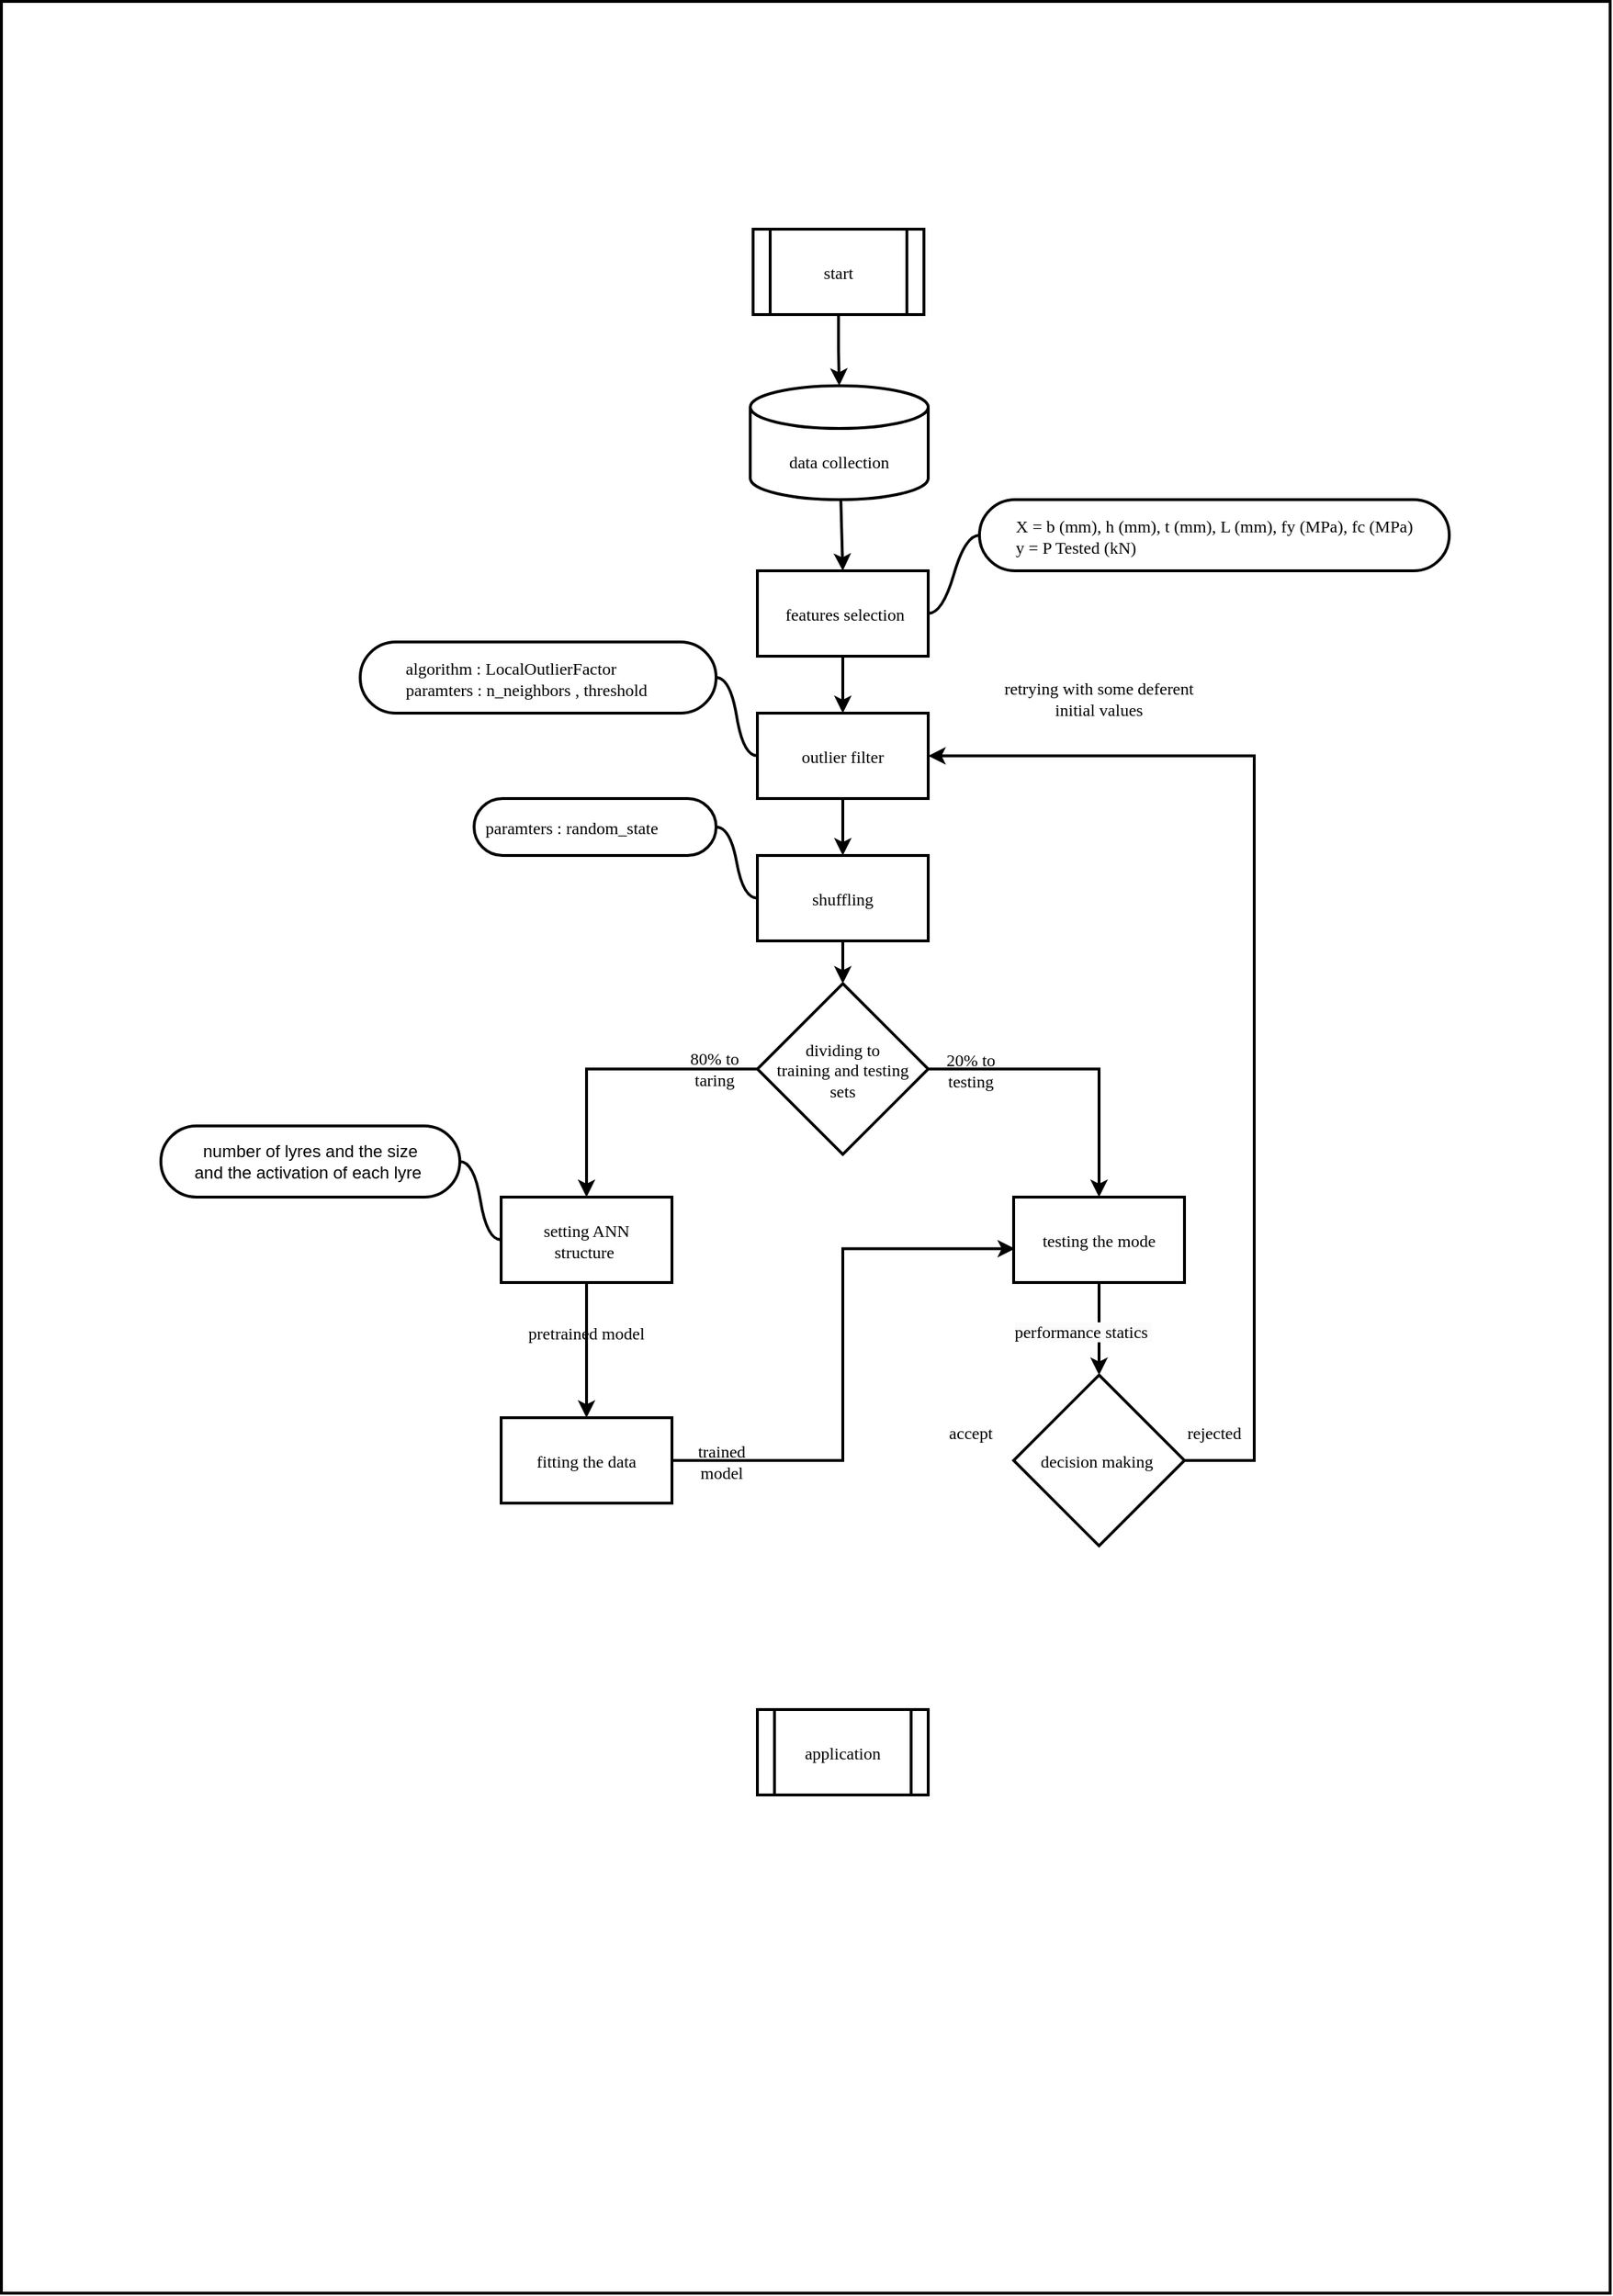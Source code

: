 <mxfile version="23.1.5" type="github">
  <diagram id="C5RBs43oDa-KdzZeNtuy" name="Page-1">
    <mxGraphModel dx="828" dy="491" grid="1" gridSize="10" guides="1" tooltips="1" connect="1" arrows="1" fold="1" page="1" pageScale="1" pageWidth="1169" pageHeight="1654" math="0" shadow="0">
      <root>
        <mxCell id="WIyWlLk6GJQsqaUBKTNV-0" />
        <mxCell id="WIyWlLk6GJQsqaUBKTNV-1" parent="WIyWlLk6GJQsqaUBKTNV-0" />
        <mxCell id="g3-n2oAxiO13UJBlfTeH-67" value="" style="rounded=0;whiteSpace=wrap;html=1;fillColor=none;strokeWidth=2;" vertex="1" parent="WIyWlLk6GJQsqaUBKTNV-1">
          <mxGeometry x="20" y="20" width="1130" height="1610" as="geometry" />
        </mxCell>
        <mxCell id="g3-n2oAxiO13UJBlfTeH-2" value="&amp;nbsp;features selection" style="rounded=0;whiteSpace=wrap;html=1;strokeWidth=2;fontFamily=Times New Roman;spacing=8;spacingTop=2;snapToPoint=0;fixDash=0;editable=1;movable=1;resizable=1;rotatable=1;deletable=1;locked=0;connectable=1;backgroundOutline=0;comic=0;shadow=0;" vertex="1" parent="WIyWlLk6GJQsqaUBKTNV-1">
          <mxGeometry x="551" y="420" width="120" height="60" as="geometry" />
        </mxCell>
        <mxCell id="g3-n2oAxiO13UJBlfTeH-3" value="data collection" style="shape=cylinder3;whiteSpace=wrap;html=1;boundedLbl=1;backgroundOutline=0;size=15;strokeWidth=2;fontFamily=Times New Roman;spacing=8;spacingTop=2;snapToPoint=0;fixDash=0;editable=1;movable=1;resizable=1;rotatable=1;deletable=1;locked=0;connectable=1;comic=0;shadow=0;" vertex="1" parent="WIyWlLk6GJQsqaUBKTNV-1">
          <mxGeometry x="546" y="290" width="125" height="80" as="geometry" />
        </mxCell>
        <mxCell id="g3-n2oAxiO13UJBlfTeH-4" value="outlier filter" style="rounded=0;whiteSpace=wrap;html=1;strokeWidth=2;fontFamily=Times New Roman;spacing=8;spacingTop=2;snapToPoint=0;fixDash=0;editable=1;movable=1;resizable=1;rotatable=1;deletable=1;locked=0;connectable=1;backgroundOutline=0;comic=0;shadow=0;" vertex="1" parent="WIyWlLk6GJQsqaUBKTNV-1">
          <mxGeometry x="551" y="520" width="120" height="60" as="geometry" />
        </mxCell>
        <mxCell id="g3-n2oAxiO13UJBlfTeH-14" value="" style="edgeStyle=orthogonalEdgeStyle;rounded=0;orthogonalLoop=1;jettySize=auto;html=1;strokeWidth=2;fontFamily=Times New Roman;spacing=8;spacingTop=2;snapToPoint=0;fixDash=0;editable=1;movable=1;resizable=1;rotatable=1;deletable=1;locked=0;connectable=1;backgroundOutline=0;comic=0;shadow=0;" edge="1" parent="WIyWlLk6GJQsqaUBKTNV-1" source="g3-n2oAxiO13UJBlfTeH-5" target="g3-n2oAxiO13UJBlfTeH-10">
          <mxGeometry relative="1" as="geometry" />
        </mxCell>
        <mxCell id="g3-n2oAxiO13UJBlfTeH-5" value="shuffling" style="rounded=0;whiteSpace=wrap;html=1;strokeWidth=2;fontFamily=Times New Roman;spacing=8;spacingTop=2;snapToPoint=0;fixDash=0;editable=1;movable=1;resizable=1;rotatable=1;deletable=1;locked=0;connectable=1;backgroundOutline=0;comic=0;shadow=0;" vertex="1" parent="WIyWlLk6GJQsqaUBKTNV-1">
          <mxGeometry x="551" y="620" width="120" height="60" as="geometry" />
        </mxCell>
        <mxCell id="g3-n2oAxiO13UJBlfTeH-6" value="" style="endArrow=classic;html=1;rounded=0;entryX=0.5;entryY=0;entryDx=0;entryDy=0;strokeWidth=2;fontFamily=Times New Roman;spacing=8;spacingTop=2;snapToPoint=0;fixDash=0;editable=1;movable=1;resizable=1;rotatable=1;deletable=1;locked=0;connectable=1;backgroundOutline=0;comic=0;shadow=0;" edge="1" parent="WIyWlLk6GJQsqaUBKTNV-1" source="g3-n2oAxiO13UJBlfTeH-3" target="g3-n2oAxiO13UJBlfTeH-2">
          <mxGeometry width="50" height="50" relative="1" as="geometry">
            <mxPoint x="491" y="600" as="sourcePoint" />
            <mxPoint x="541" y="550" as="targetPoint" />
          </mxGeometry>
        </mxCell>
        <mxCell id="g3-n2oAxiO13UJBlfTeH-7" value="" style="endArrow=classic;html=1;rounded=0;entryX=0.5;entryY=0;entryDx=0;entryDy=0;strokeWidth=2;fontFamily=Times New Roman;spacing=8;spacingTop=2;snapToPoint=0;fixDash=0;editable=1;movable=1;resizable=1;rotatable=1;deletable=1;locked=0;connectable=1;backgroundOutline=0;comic=0;shadow=0;" edge="1" parent="WIyWlLk6GJQsqaUBKTNV-1" source="g3-n2oAxiO13UJBlfTeH-2" target="g3-n2oAxiO13UJBlfTeH-4">
          <mxGeometry width="50" height="50" relative="1" as="geometry">
            <mxPoint x="351" y="550" as="sourcePoint" />
            <mxPoint x="401" y="500" as="targetPoint" />
          </mxGeometry>
        </mxCell>
        <mxCell id="g3-n2oAxiO13UJBlfTeH-8" value="" style="endArrow=classic;html=1;rounded=0;entryX=0.5;entryY=0;entryDx=0;entryDy=0;exitX=0.5;exitY=1;exitDx=0;exitDy=0;strokeWidth=2;fontFamily=Times New Roman;spacing=8;spacingTop=2;snapToPoint=0;fixDash=0;editable=1;movable=1;resizable=1;rotatable=1;deletable=1;locked=0;connectable=1;backgroundOutline=0;comic=0;shadow=0;" edge="1" parent="WIyWlLk6GJQsqaUBKTNV-1" source="g3-n2oAxiO13UJBlfTeH-4" target="g3-n2oAxiO13UJBlfTeH-5">
          <mxGeometry width="50" height="50" relative="1" as="geometry">
            <mxPoint x="620" y="572" as="sourcePoint" />
            <mxPoint x="620" y="612" as="targetPoint" />
          </mxGeometry>
        </mxCell>
        <mxCell id="g3-n2oAxiO13UJBlfTeH-21" style="edgeStyle=orthogonalEdgeStyle;rounded=0;orthogonalLoop=1;jettySize=auto;html=1;entryX=0.5;entryY=0;entryDx=0;entryDy=0;strokeWidth=2;fontFamily=Times New Roman;spacing=8;spacingTop=2;snapToPoint=0;fixDash=0;editable=1;movable=1;resizable=1;rotatable=1;deletable=1;locked=0;connectable=1;backgroundOutline=0;comic=0;shadow=0;" edge="1" parent="WIyWlLk6GJQsqaUBKTNV-1" source="g3-n2oAxiO13UJBlfTeH-10" target="g3-n2oAxiO13UJBlfTeH-15">
          <mxGeometry relative="1" as="geometry" />
        </mxCell>
        <mxCell id="g3-n2oAxiO13UJBlfTeH-30" style="edgeStyle=orthogonalEdgeStyle;rounded=0;orthogonalLoop=1;jettySize=auto;html=1;entryX=0.5;entryY=0;entryDx=0;entryDy=0;strokeWidth=2;fontFamily=Times New Roman;spacing=8;spacingTop=2;snapToPoint=0;fixDash=0;editable=1;movable=1;resizable=1;rotatable=1;deletable=1;locked=0;connectable=1;backgroundOutline=0;comic=0;shadow=0;" edge="1" parent="WIyWlLk6GJQsqaUBKTNV-1" source="g3-n2oAxiO13UJBlfTeH-10" target="g3-n2oAxiO13UJBlfTeH-17">
          <mxGeometry relative="1" as="geometry" />
        </mxCell>
        <mxCell id="g3-n2oAxiO13UJBlfTeH-10" value="dividing to &lt;br&gt;training and testing sets" style="rhombus;whiteSpace=wrap;html=1;strokeWidth=2;fontFamily=Times New Roman;spacing=8;spacingTop=2;snapToPoint=0;fixDash=0;editable=1;movable=1;resizable=1;rotatable=1;deletable=1;locked=0;connectable=1;backgroundOutline=0;comic=0;shadow=0;" vertex="1" parent="WIyWlLk6GJQsqaUBKTNV-1">
          <mxGeometry x="551" y="710" width="120" height="120" as="geometry" />
        </mxCell>
        <mxCell id="g3-n2oAxiO13UJBlfTeH-11" value="20% to testing" style="text;html=1;align=center;verticalAlign=middle;whiteSpace=wrap;rounded=0;strokeWidth=2;fontFamily=Times New Roman;spacing=8;spacingTop=2;snapToPoint=0;fixDash=0;editable=1;movable=1;resizable=1;rotatable=1;deletable=1;locked=0;connectable=1;backgroundOutline=0;comic=0;shadow=0;" vertex="1" parent="WIyWlLk6GJQsqaUBKTNV-1">
          <mxGeometry x="671" y="755" width="60" height="30" as="geometry" />
        </mxCell>
        <mxCell id="g3-n2oAxiO13UJBlfTeH-12" value="80% to taring" style="text;html=1;align=center;verticalAlign=middle;whiteSpace=wrap;rounded=0;strokeWidth=2;fontFamily=Times New Roman;spacing=8;spacingTop=2;snapToPoint=0;fixDash=0;editable=1;movable=1;resizable=1;rotatable=1;deletable=1;locked=0;connectable=1;backgroundOutline=0;comic=0;shadow=0;" vertex="1" parent="WIyWlLk6GJQsqaUBKTNV-1">
          <mxGeometry x="491" y="754" width="60" height="30" as="geometry" />
        </mxCell>
        <mxCell id="g3-n2oAxiO13UJBlfTeH-22" style="edgeStyle=orthogonalEdgeStyle;rounded=0;orthogonalLoop=1;jettySize=auto;html=1;entryX=0.5;entryY=0;entryDx=0;entryDy=0;strokeWidth=2;fontFamily=Times New Roman;spacing=8;spacingTop=2;snapToPoint=0;fixDash=0;editable=1;movable=1;resizable=1;rotatable=1;deletable=1;locked=0;connectable=1;backgroundOutline=0;comic=0;shadow=0;" edge="1" parent="WIyWlLk6GJQsqaUBKTNV-1" source="g3-n2oAxiO13UJBlfTeH-15" target="g3-n2oAxiO13UJBlfTeH-16">
          <mxGeometry relative="1" as="geometry" />
        </mxCell>
        <mxCell id="g3-n2oAxiO13UJBlfTeH-15" value="setting ANN structure&amp;nbsp;" style="rounded=0;whiteSpace=wrap;html=1;strokeWidth=2;fontFamily=Times New Roman;spacing=8;spacingTop=2;snapToPoint=0;fixDash=0;editable=1;movable=1;resizable=1;rotatable=1;deletable=1;locked=0;connectable=1;backgroundOutline=0;comic=0;shadow=0;" vertex="1" parent="WIyWlLk6GJQsqaUBKTNV-1">
          <mxGeometry x="371" y="860" width="120" height="60" as="geometry" />
        </mxCell>
        <mxCell id="g3-n2oAxiO13UJBlfTeH-16" value="fitting the data" style="rounded=0;whiteSpace=wrap;html=1;strokeWidth=2;fontFamily=Times New Roman;spacing=8;spacingTop=2;snapToPoint=0;fixDash=0;editable=1;movable=1;resizable=1;rotatable=1;deletable=1;locked=0;connectable=1;backgroundOutline=0;comic=0;shadow=0;" vertex="1" parent="WIyWlLk6GJQsqaUBKTNV-1">
          <mxGeometry x="371" y="1015" width="120" height="60" as="geometry" />
        </mxCell>
        <mxCell id="g3-n2oAxiO13UJBlfTeH-31" style="edgeStyle=orthogonalEdgeStyle;rounded=0;orthogonalLoop=1;jettySize=auto;html=1;strokeWidth=2;fontFamily=Times New Roman;spacing=8;spacingTop=2;snapToPoint=0;fixDash=0;editable=1;movable=1;resizable=1;rotatable=1;deletable=1;locked=0;connectable=1;backgroundOutline=0;comic=0;shadow=0;" edge="1" parent="WIyWlLk6GJQsqaUBKTNV-1" source="g3-n2oAxiO13UJBlfTeH-17" target="g3-n2oAxiO13UJBlfTeH-20">
          <mxGeometry relative="1" as="geometry" />
        </mxCell>
        <mxCell id="g3-n2oAxiO13UJBlfTeH-17" value="testing the mode" style="rounded=0;whiteSpace=wrap;html=1;strokeWidth=2;fontFamily=Times New Roman;spacing=8;spacingTop=2;snapToPoint=0;fixDash=0;editable=1;movable=1;resizable=1;rotatable=1;deletable=1;locked=0;connectable=1;backgroundOutline=0;comic=0;shadow=0;" vertex="1" parent="WIyWlLk6GJQsqaUBKTNV-1">
          <mxGeometry x="731" y="860" width="120" height="60" as="geometry" />
        </mxCell>
        <mxCell id="g3-n2oAxiO13UJBlfTeH-71" style="edgeStyle=orthogonalEdgeStyle;rounded=0;orthogonalLoop=1;jettySize=auto;html=1;entryX=1;entryY=0.5;entryDx=0;entryDy=0;strokeWidth=2;" edge="1" parent="WIyWlLk6GJQsqaUBKTNV-1" source="g3-n2oAxiO13UJBlfTeH-20" target="g3-n2oAxiO13UJBlfTeH-4">
          <mxGeometry relative="1" as="geometry">
            <Array as="points">
              <mxPoint x="900" y="1045" />
              <mxPoint x="900" y="550" />
            </Array>
          </mxGeometry>
        </mxCell>
        <mxCell id="g3-n2oAxiO13UJBlfTeH-20" value="decision making&amp;nbsp;" style="rhombus;whiteSpace=wrap;html=1;strokeWidth=2;fontFamily=Times New Roman;spacing=8;spacingTop=2;snapToPoint=0;fixDash=0;editable=1;movable=1;resizable=1;rotatable=1;deletable=1;locked=0;connectable=1;backgroundOutline=0;comic=0;shadow=0;" vertex="1" parent="WIyWlLk6GJQsqaUBKTNV-1">
          <mxGeometry x="731" y="985" width="120" height="120" as="geometry" />
        </mxCell>
        <mxCell id="g3-n2oAxiO13UJBlfTeH-25" value="trained&lt;br&gt;model" style="text;html=1;align=center;verticalAlign=middle;whiteSpace=wrap;rounded=0;strokeWidth=2;fontFamily=Times New Roman;spacing=8;spacingTop=2;snapToPoint=0;fixDash=0;editable=1;movable=1;resizable=1;rotatable=1;deletable=1;locked=0;connectable=1;backgroundOutline=0;comic=0;shadow=0;" vertex="1" parent="WIyWlLk6GJQsqaUBKTNV-1">
          <mxGeometry x="491" y="1030" width="70" height="30" as="geometry" />
        </mxCell>
        <mxCell id="g3-n2oAxiO13UJBlfTeH-34" value="pretrained model" style="text;html=1;align=center;verticalAlign=middle;whiteSpace=wrap;rounded=0;strokeWidth=2;fontFamily=Times New Roman;spacing=8;spacingTop=2;snapToPoint=0;fixDash=0;editable=1;movable=1;resizable=1;rotatable=1;deletable=1;locked=0;connectable=1;backgroundOutline=0;comic=0;shadow=0;" vertex="1" parent="WIyWlLk6GJQsqaUBKTNV-1">
          <mxGeometry x="381" y="940" width="100" height="30" as="geometry" />
        </mxCell>
        <mxCell id="g3-n2oAxiO13UJBlfTeH-35" value="start" style="shape=process;whiteSpace=wrap;html=1;backgroundOutline=0;strokeWidth=2;fontFamily=Times New Roman;spacing=8;spacingTop=2;snapToPoint=0;fixDash=0;editable=1;movable=1;resizable=1;rotatable=1;deletable=1;locked=0;connectable=1;comic=0;shadow=0;" vertex="1" parent="WIyWlLk6GJQsqaUBKTNV-1">
          <mxGeometry x="548" y="180" width="120" height="60" as="geometry" />
        </mxCell>
        <mxCell id="g3-n2oAxiO13UJBlfTeH-36" style="edgeStyle=orthogonalEdgeStyle;rounded=0;orthogonalLoop=1;jettySize=auto;html=1;entryX=0.5;entryY=0;entryDx=0;entryDy=0;entryPerimeter=0;strokeWidth=2;fontFamily=Times New Roman;spacing=8;spacingTop=2;snapToPoint=0;fixDash=0;editable=1;movable=1;resizable=1;rotatable=1;deletable=1;locked=0;connectable=1;backgroundOutline=0;comic=0;shadow=0;" edge="1" parent="WIyWlLk6GJQsqaUBKTNV-1" source="g3-n2oAxiO13UJBlfTeH-35" target="g3-n2oAxiO13UJBlfTeH-3">
          <mxGeometry relative="1" as="geometry" />
        </mxCell>
        <mxCell id="g3-n2oAxiO13UJBlfTeH-38" value="rejected" style="text;html=1;align=center;verticalAlign=middle;whiteSpace=wrap;rounded=0;strokeWidth=2;fontFamily=Times New Roman;spacing=8;spacingTop=2;snapToPoint=0;fixDash=0;editable=1;movable=1;resizable=1;rotatable=1;deletable=1;locked=0;connectable=1;backgroundOutline=0;comic=0;shadow=0;" vertex="1" parent="WIyWlLk6GJQsqaUBKTNV-1">
          <mxGeometry x="842" y="1010" width="60" height="30" as="geometry" />
        </mxCell>
        <mxCell id="g3-n2oAxiO13UJBlfTeH-43" value="retrying with some deferent initial values" style="text;html=1;align=center;verticalAlign=middle;whiteSpace=wrap;rounded=0;strokeWidth=2;fontFamily=Times New Roman;spacing=8;spacingTop=2;snapToPoint=0;fixDash=0;editable=1;movable=1;resizable=1;rotatable=1;deletable=1;locked=0;connectable=1;backgroundOutline=0;comic=0;shadow=0;" vertex="1" parent="WIyWlLk6GJQsqaUBKTNV-1">
          <mxGeometry x="716" y="494" width="150" height="30" as="geometry" />
        </mxCell>
        <mxCell id="g3-n2oAxiO13UJBlfTeH-48" value="application" style="shape=process;whiteSpace=wrap;html=1;backgroundOutline=0;strokeWidth=2;fontFamily=Times New Roman;spacing=8;spacingTop=2;snapToPoint=0;fixDash=0;editable=1;movable=1;resizable=1;rotatable=1;deletable=1;locked=0;connectable=1;comic=0;shadow=0;" vertex="1" parent="WIyWlLk6GJQsqaUBKTNV-1">
          <mxGeometry x="551" y="1220" width="120" height="60" as="geometry" />
        </mxCell>
        <mxCell id="g3-n2oAxiO13UJBlfTeH-50" value="accept" style="text;html=1;align=center;verticalAlign=middle;whiteSpace=wrap;rounded=0;strokeWidth=2;fontFamily=Times New Roman;spacing=8;spacingTop=2;snapToPoint=0;fixDash=0;editable=1;movable=1;resizable=1;rotatable=1;deletable=1;locked=0;connectable=1;backgroundOutline=0;comic=0;shadow=0;" vertex="1" parent="WIyWlLk6GJQsqaUBKTNV-1">
          <mxGeometry x="671" y="1010" width="60" height="30" as="geometry" />
        </mxCell>
        <mxCell id="g3-n2oAxiO13UJBlfTeH-51" value="X = b (mm), h (mm), t (mm), L (mm), fy (MPa), fc (MPa)&lt;br&gt;&lt;div style=&quot;text-align: left;&quot;&gt;&lt;span style=&quot;background-color: initial;&quot;&gt;y = P Tested (kN)&lt;/span&gt;&lt;/div&gt;" style="whiteSpace=wrap;html=1;rounded=1;arcSize=50;align=center;verticalAlign=middle;strokeWidth=2;autosize=1;spacing=8;treeFolding=1;treeMoving=1;newEdgeStyle={&quot;edgeStyle&quot;:&quot;entityRelationEdgeStyle&quot;,&quot;startArrow&quot;:&quot;none&quot;,&quot;endArrow&quot;:&quot;none&quot;,&quot;segment&quot;:10,&quot;curved&quot;:1,&quot;sourcePerimeterSpacing&quot;:0,&quot;targetPerimeterSpacing&quot;:0};fontFamily=Times New Roman;spacingTop=2;snapToPoint=0;fixDash=0;editable=1;movable=1;resizable=1;rotatable=1;deletable=1;locked=0;connectable=1;backgroundOutline=0;comic=0;shadow=0;" vertex="1" parent="WIyWlLk6GJQsqaUBKTNV-1">
          <mxGeometry x="707" y="370" width="330" height="50" as="geometry" />
        </mxCell>
        <mxCell id="g3-n2oAxiO13UJBlfTeH-52" value="" style="edgeStyle=entityRelationEdgeStyle;startArrow=none;endArrow=none;segment=10;curved=1;sourcePerimeterSpacing=0;targetPerimeterSpacing=0;rounded=0;strokeWidth=2;html=1;fontFamily=Times New Roman;spacing=8;spacingTop=2;snapToPoint=0;fixDash=0;editable=1;movable=1;resizable=1;rotatable=1;deletable=1;locked=0;connectable=1;backgroundOutline=0;comic=0;shadow=0;" edge="1" target="g3-n2oAxiO13UJBlfTeH-51" parent="WIyWlLk6GJQsqaUBKTNV-1" source="g3-n2oAxiO13UJBlfTeH-2">
          <mxGeometry relative="1" as="geometry">
            <mxPoint x="716" y="412" as="sourcePoint" />
          </mxGeometry>
        </mxCell>
        <mxCell id="g3-n2oAxiO13UJBlfTeH-53" value="&lt;span style=&quot;white-space: pre;&quot;&gt;&#x9;&lt;/span&gt;algorithm :&amp;nbsp;LocalOutlierFactor&lt;br&gt;&lt;span style=&quot;white-space: pre;&quot;&gt;&#x9;&lt;/span&gt;paramters :&amp;nbsp;n_neighbors ,&amp;nbsp;threshold" style="whiteSpace=wrap;html=1;rounded=1;arcSize=50;align=left;verticalAlign=middle;strokeWidth=2;autosize=1;spacing=8;treeFolding=1;treeMoving=1;newEdgeStyle={&quot;edgeStyle&quot;:&quot;entityRelationEdgeStyle&quot;,&quot;startArrow&quot;:&quot;none&quot;,&quot;endArrow&quot;:&quot;none&quot;,&quot;segment&quot;:10,&quot;curved&quot;:1,&quot;sourcePerimeterSpacing&quot;:0,&quot;targetPerimeterSpacing&quot;:0};fontFamily=Times New Roman;spacingTop=2;snapToPoint=0;fixDash=0;editable=1;movable=1;resizable=1;rotatable=1;deletable=1;locked=0;connectable=1;backgroundOutline=0;comic=0;shadow=0;" vertex="1" parent="WIyWlLk6GJQsqaUBKTNV-1">
          <mxGeometry x="272" y="470" width="250" height="50" as="geometry" />
        </mxCell>
        <mxCell id="g3-n2oAxiO13UJBlfTeH-54" value="" style="edgeStyle=entityRelationEdgeStyle;startArrow=none;endArrow=none;segment=10;curved=1;sourcePerimeterSpacing=0;targetPerimeterSpacing=0;rounded=0;exitX=0;exitY=0.5;exitDx=0;exitDy=0;strokeWidth=2;html=1;fontFamily=Times New Roman;spacing=8;spacingTop=2;snapToPoint=0;fixDash=0;editable=1;movable=1;resizable=1;rotatable=1;deletable=1;locked=0;connectable=1;backgroundOutline=0;comic=0;shadow=0;" edge="1" target="g3-n2oAxiO13UJBlfTeH-53" parent="WIyWlLk6GJQsqaUBKTNV-1" source="g3-n2oAxiO13UJBlfTeH-4">
          <mxGeometry relative="1" as="geometry">
            <mxPoint x="302" y="590" as="sourcePoint" />
          </mxGeometry>
        </mxCell>
        <mxCell id="g3-n2oAxiO13UJBlfTeH-56" style="edgeStyle=entityRelationEdgeStyle;rounded=0;orthogonalLoop=1;jettySize=auto;html=1;startArrow=none;endArrow=none;segment=10;curved=1;sourcePerimeterSpacing=0;targetPerimeterSpacing=0;entryX=0;entryY=0.5;entryDx=0;entryDy=0;strokeWidth=2;fontFamily=Times New Roman;spacing=8;spacingTop=2;snapToPoint=0;fixDash=0;editable=1;movable=1;resizable=1;rotatable=1;deletable=1;locked=0;connectable=1;backgroundOutline=0;comic=0;shadow=0;" edge="1" parent="WIyWlLk6GJQsqaUBKTNV-1" source="g3-n2oAxiO13UJBlfTeH-55" target="g3-n2oAxiO13UJBlfTeH-5">
          <mxGeometry relative="1" as="geometry" />
        </mxCell>
        <mxCell id="g3-n2oAxiO13UJBlfTeH-55" value="paramters :&amp;nbsp;random_state" style="whiteSpace=wrap;html=1;rounded=1;arcSize=50;align=left;verticalAlign=middle;strokeWidth=2;autosize=1;spacing=8;treeFolding=1;treeMoving=1;newEdgeStyle={&quot;edgeStyle&quot;:&quot;entityRelationEdgeStyle&quot;,&quot;startArrow&quot;:&quot;none&quot;,&quot;endArrow&quot;:&quot;none&quot;,&quot;segment&quot;:10,&quot;curved&quot;:1,&quot;sourcePerimeterSpacing&quot;:0,&quot;targetPerimeterSpacing&quot;:0};fontFamily=Times New Roman;spacingTop=2;snapToPoint=0;fixDash=0;editable=1;movable=1;resizable=1;rotatable=1;deletable=1;locked=0;connectable=1;backgroundOutline=0;comic=0;shadow=0;" vertex="1" parent="WIyWlLk6GJQsqaUBKTNV-1">
          <mxGeometry x="352" y="580" width="170" height="40" as="geometry" />
        </mxCell>
        <mxCell id="g3-n2oAxiO13UJBlfTeH-63" style="edgeStyle=entityRelationEdgeStyle;rounded=0;orthogonalLoop=1;jettySize=auto;html=1;startArrow=none;endArrow=none;segment=10;curved=1;sourcePerimeterSpacing=0;targetPerimeterSpacing=0;entryX=0;entryY=0.5;entryDx=0;entryDy=0;strokeWidth=2;snapToPoint=0;fixDash=0;editable=1;movable=1;resizable=1;rotatable=1;deletable=1;locked=0;connectable=1;backgroundOutline=0;comic=0;shadow=0;" edge="1" parent="WIyWlLk6GJQsqaUBKTNV-1" source="g3-n2oAxiO13UJBlfTeH-59" target="g3-n2oAxiO13UJBlfTeH-15">
          <mxGeometry relative="1" as="geometry" />
        </mxCell>
        <mxCell id="g3-n2oAxiO13UJBlfTeH-59" value="number of lyres and the size &lt;br&gt;and the activation of each lyre&amp;nbsp;" style="whiteSpace=wrap;html=1;rounded=1;arcSize=50;align=center;verticalAlign=middle;strokeWidth=2;autosize=1;spacing=4;treeFolding=1;treeMoving=1;newEdgeStyle={&quot;edgeStyle&quot;:&quot;entityRelationEdgeStyle&quot;,&quot;startArrow&quot;:&quot;none&quot;,&quot;endArrow&quot;:&quot;none&quot;,&quot;segment&quot;:10,&quot;curved&quot;:1,&quot;sourcePerimeterSpacing&quot;:0,&quot;targetPerimeterSpacing&quot;:0};snapToPoint=0;fixDash=0;editable=1;movable=1;resizable=1;rotatable=1;deletable=1;locked=0;connectable=1;backgroundOutline=0;comic=0;shadow=0;" vertex="1" parent="WIyWlLk6GJQsqaUBKTNV-1">
          <mxGeometry x="132" y="810" width="210" height="50" as="geometry" />
        </mxCell>
        <mxCell id="g3-n2oAxiO13UJBlfTeH-69" style="edgeStyle=orthogonalEdgeStyle;rounded=0;orthogonalLoop=1;jettySize=auto;html=1;entryX=0.008;entryY=0.604;entryDx=0;entryDy=0;entryPerimeter=0;strokeWidth=2;" edge="1" parent="WIyWlLk6GJQsqaUBKTNV-1" source="g3-n2oAxiO13UJBlfTeH-16" target="g3-n2oAxiO13UJBlfTeH-17">
          <mxGeometry relative="1" as="geometry" />
        </mxCell>
        <mxCell id="g3-n2oAxiO13UJBlfTeH-74" value="&lt;span style=&quot;border-color: var(--border-color); color: rgb(0, 0, 0); font-family: &amp;quot;Times New Roman&amp;quot;; font-size: 12px; font-style: normal; font-variant-ligatures: normal; font-variant-caps: normal; font-weight: 400; letter-spacing: normal; orphans: 2; text-indent: 0px; text-transform: none; widows: 2; word-spacing: 0px; -webkit-text-stroke-width: 0px; text-decoration-thickness: initial; text-decoration-style: initial; text-decoration-color: initial; text-align: center; background-color: rgb(251, 251, 251); float: none; display: inline !important;&quot;&gt;performance&amp;nbsp;&lt;/span&gt;&lt;span style=&quot;border-color: var(--border-color); color: rgb(0, 0, 0); font-family: &amp;quot;Times New Roman&amp;quot;; font-size: 12px; font-style: normal; font-variant-ligatures: normal; font-variant-caps: normal; font-weight: 400; letter-spacing: normal; orphans: 2; text-indent: 0px; text-transform: none; widows: 2; word-spacing: 0px; -webkit-text-stroke-width: 0px; text-decoration-thickness: initial; text-decoration-style: initial; text-decoration-color: initial; text-align: center; background-color: rgb(251, 251, 251); float: none; display: inline !important;&quot;&gt;statics&amp;nbsp;&lt;/span&gt;" style="text;html=1;align=center;verticalAlign=middle;whiteSpace=wrap;rounded=0;" vertex="1" parent="WIyWlLk6GJQsqaUBKTNV-1">
          <mxGeometry x="750" y="940" width="60" height="30" as="geometry" />
        </mxCell>
      </root>
    </mxGraphModel>
  </diagram>
</mxfile>
